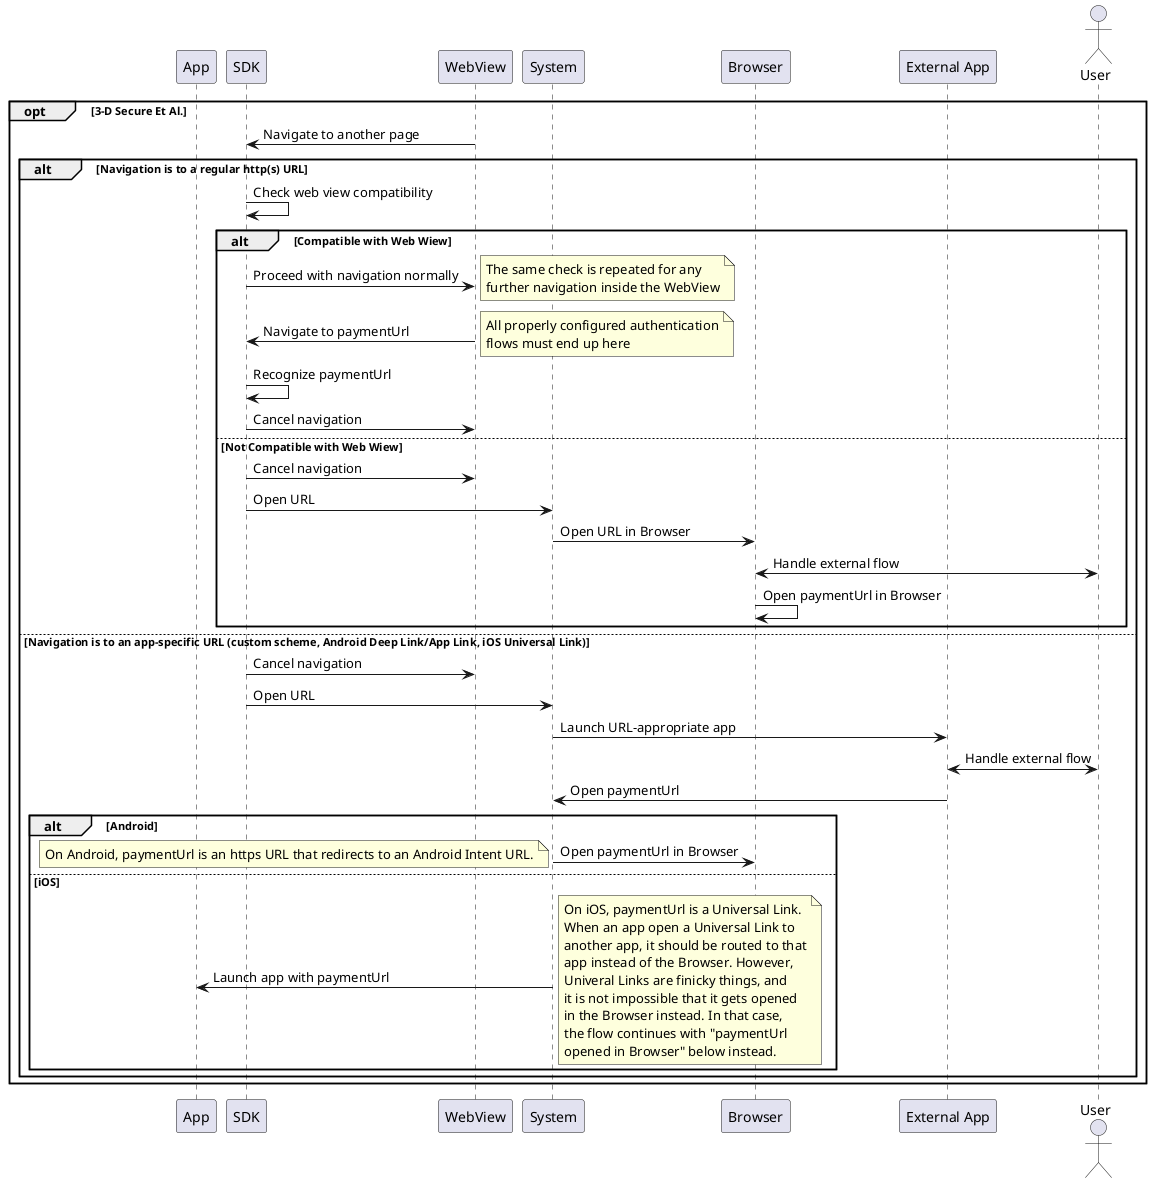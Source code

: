 @startuml

participant App
participant SDK
participant WebView
participant System
participant Browser
participant "External App" as Ext
actor User

opt 3-D Secure Et Al.
  SDK <- WebView: Navigate to another page
  alt Navigation is to a regular http(s) URL
    SDK -> SDK : Check web view compatibility
    alt Compatible with Web Wiew
      SDK -> WebView : Proceed with navigation normally
      note right
        The same check is repeated for any 
        further navigation inside the WebView
      end note
      SDK <- WebView: Navigate to paymentUrl
      note right
        All properly configured authentication
        flows must end up here
      end note
      SDK -> SDK : Recognize paymentUrl
      SDK -> WebView : Cancel navigation
    else Not Compatible with Web Wiew
      SDK -> WebView : Cancel navigation
      SDK -> System : Open URL
      System -> Browser : Open URL in Browser
      User <-> Browser : Handle external flow
      Browser -> Browser : Open paymentUrl in Browser
    end
  else Navigation is to an app-specific URL (custom scheme, Android Deep Link/App Link, iOS Universal Link)
    SDK -> WebView : Cancel navigation
    SDK -> System : Open URL
    System -> Ext : Launch URL-appropriate app
    User <-> Ext : Handle external flow
    Ext -> System : Open paymentUrl
    alt Android
      System -> Browser : Open paymentUrl in Browser
      note left
        On Android, paymentUrl is an https URL that redirects to an Android Intent URL.
      end note
    else iOS
      System -> App : Launch app with paymentUrl
      note right
        On iOS, paymentUrl is a Universal Link.
        When an app open a Universal Link to
        another app, it should be routed to that
        app instead of the Browser. However,
        Univeral Links are finicky things, and
        it is not impossible that it gets opened
        in the Browser instead. In that case,
        the flow continues with "paymentUrl
        opened in Browser" below instead.
      end note
    end
  end
end

@enduml